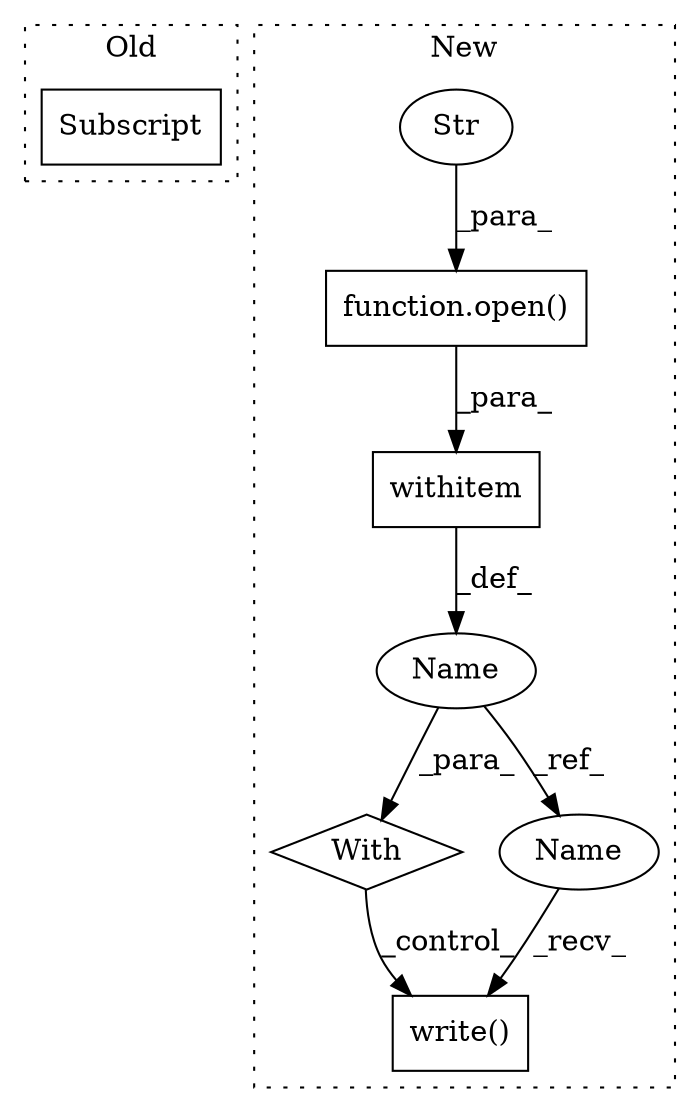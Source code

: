 digraph G {
subgraph cluster0 {
1 [label="Subscript" a="63" s="8114,0" l="24,0" shape="box"];
label = "Old";
style="dotted";
}
subgraph cluster1 {
2 [label="write()" a="75" s="10352,10387" l="18,1" shape="box"];
3 [label="With" a="39" s="9977,9986" l="5,56" shape="diamond"];
4 [label="withitem" a="49" s="9982" l="4" shape="box"];
5 [label="Name" a="87" s="10013" l="11" shape="ellipse"];
6 [label="function.open()" a="75" s="9982,10008" l="5,1" shape="box"];
7 [label="Str" a="66" s="10005" l="3" shape="ellipse"];
8 [label="Name" a="87" s="10352" l="11" shape="ellipse"];
label = "New";
style="dotted";
}
3 -> 2 [label="_control_"];
4 -> 5 [label="_def_"];
5 -> 8 [label="_ref_"];
5 -> 3 [label="_para_"];
6 -> 4 [label="_para_"];
7 -> 6 [label="_para_"];
8 -> 2 [label="_recv_"];
}